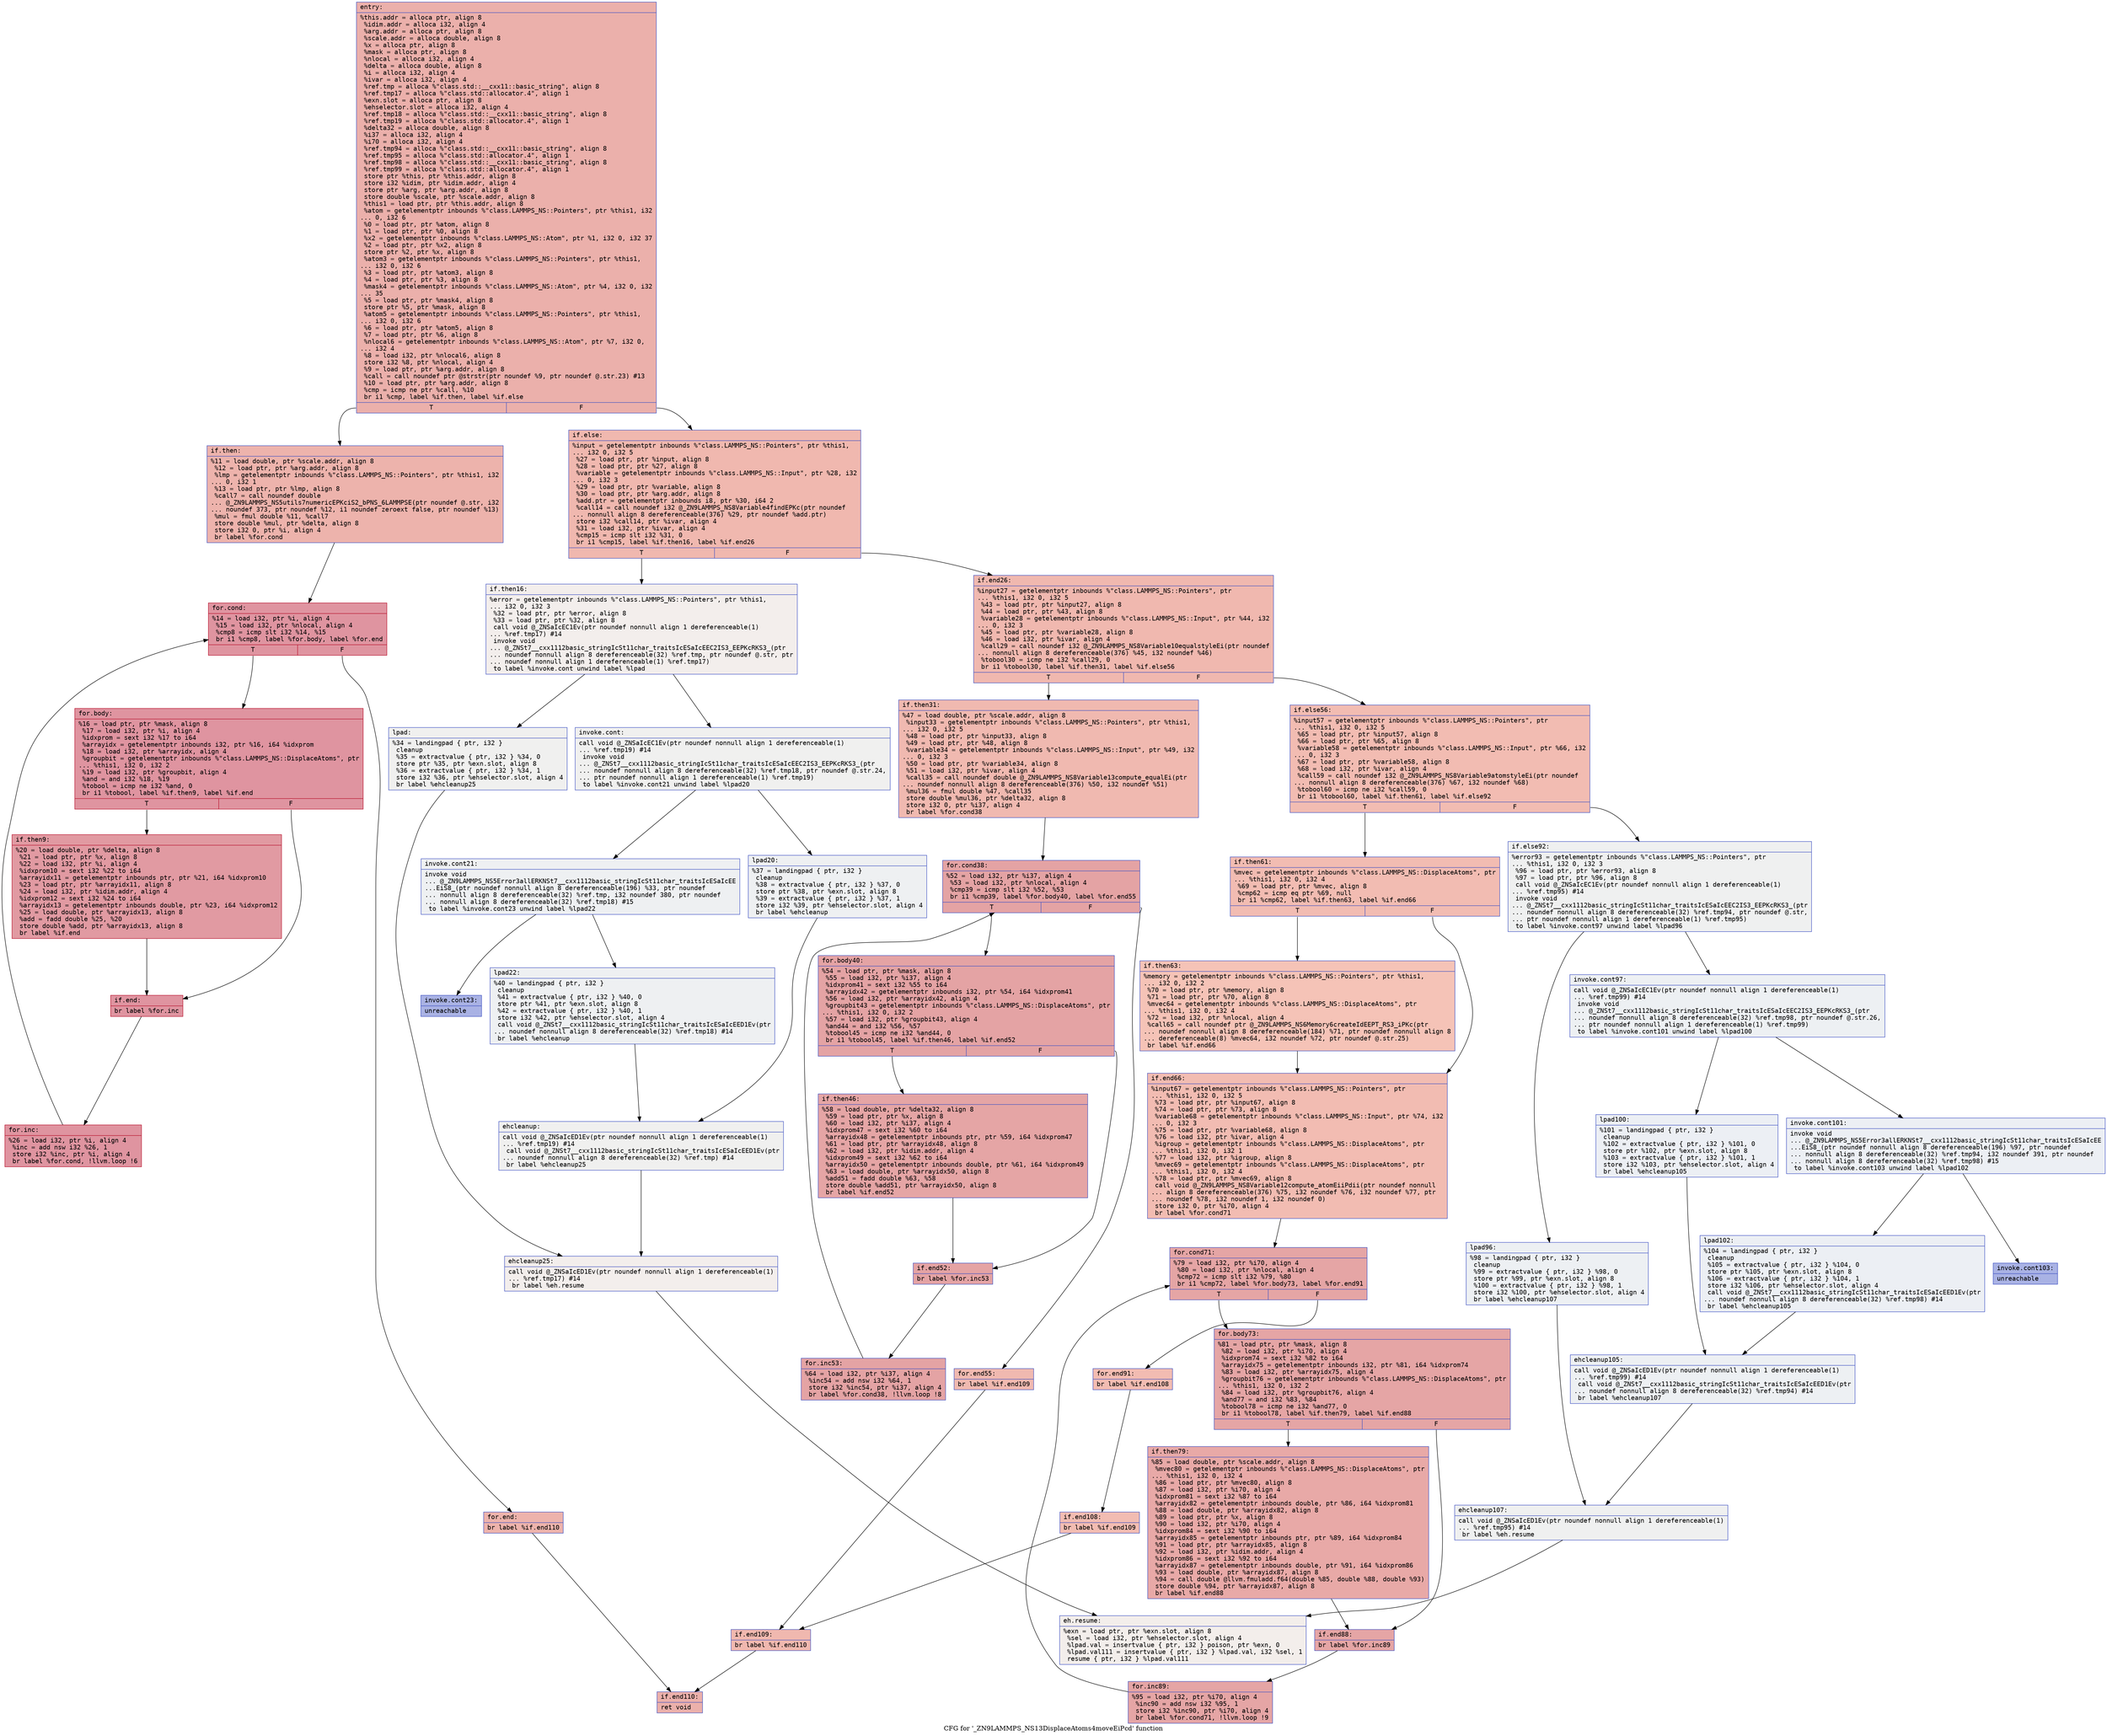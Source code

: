 digraph "CFG for '_ZN9LAMMPS_NS13DisplaceAtoms4moveEiPcd' function" {
	label="CFG for '_ZN9LAMMPS_NS13DisplaceAtoms4moveEiPcd' function";

	Node0x5564a7a9f1e0 [shape=record,color="#3d50c3ff", style=filled, fillcolor="#d24b4070" fontname="Courier",label="{entry:\l|  %this.addr = alloca ptr, align 8\l  %idim.addr = alloca i32, align 4\l  %arg.addr = alloca ptr, align 8\l  %scale.addr = alloca double, align 8\l  %x = alloca ptr, align 8\l  %mask = alloca ptr, align 8\l  %nlocal = alloca i32, align 4\l  %delta = alloca double, align 8\l  %i = alloca i32, align 4\l  %ivar = alloca i32, align 4\l  %ref.tmp = alloca %\"class.std::__cxx11::basic_string\", align 8\l  %ref.tmp17 = alloca %\"class.std::allocator.4\", align 1\l  %exn.slot = alloca ptr, align 8\l  %ehselector.slot = alloca i32, align 4\l  %ref.tmp18 = alloca %\"class.std::__cxx11::basic_string\", align 8\l  %ref.tmp19 = alloca %\"class.std::allocator.4\", align 1\l  %delta32 = alloca double, align 8\l  %i37 = alloca i32, align 4\l  %i70 = alloca i32, align 4\l  %ref.tmp94 = alloca %\"class.std::__cxx11::basic_string\", align 8\l  %ref.tmp95 = alloca %\"class.std::allocator.4\", align 1\l  %ref.tmp98 = alloca %\"class.std::__cxx11::basic_string\", align 8\l  %ref.tmp99 = alloca %\"class.std::allocator.4\", align 1\l  store ptr %this, ptr %this.addr, align 8\l  store i32 %idim, ptr %idim.addr, align 4\l  store ptr %arg, ptr %arg.addr, align 8\l  store double %scale, ptr %scale.addr, align 8\l  %this1 = load ptr, ptr %this.addr, align 8\l  %atom = getelementptr inbounds %\"class.LAMMPS_NS::Pointers\", ptr %this1, i32\l... 0, i32 6\l  %0 = load ptr, ptr %atom, align 8\l  %1 = load ptr, ptr %0, align 8\l  %x2 = getelementptr inbounds %\"class.LAMMPS_NS::Atom\", ptr %1, i32 0, i32 37\l  %2 = load ptr, ptr %x2, align 8\l  store ptr %2, ptr %x, align 8\l  %atom3 = getelementptr inbounds %\"class.LAMMPS_NS::Pointers\", ptr %this1,\l... i32 0, i32 6\l  %3 = load ptr, ptr %atom3, align 8\l  %4 = load ptr, ptr %3, align 8\l  %mask4 = getelementptr inbounds %\"class.LAMMPS_NS::Atom\", ptr %4, i32 0, i32\l... 35\l  %5 = load ptr, ptr %mask4, align 8\l  store ptr %5, ptr %mask, align 8\l  %atom5 = getelementptr inbounds %\"class.LAMMPS_NS::Pointers\", ptr %this1,\l... i32 0, i32 6\l  %6 = load ptr, ptr %atom5, align 8\l  %7 = load ptr, ptr %6, align 8\l  %nlocal6 = getelementptr inbounds %\"class.LAMMPS_NS::Atom\", ptr %7, i32 0,\l... i32 4\l  %8 = load i32, ptr %nlocal6, align 8\l  store i32 %8, ptr %nlocal, align 4\l  %9 = load ptr, ptr %arg.addr, align 8\l  %call = call noundef ptr @strstr(ptr noundef %9, ptr noundef @.str.23) #13\l  %10 = load ptr, ptr %arg.addr, align 8\l  %cmp = icmp ne ptr %call, %10\l  br i1 %cmp, label %if.then, label %if.else\l|{<s0>T|<s1>F}}"];
	Node0x5564a7a9f1e0:s0 -> Node0x5564a7aa3da0[tooltip="entry -> if.then\nProbability 62.50%" ];
	Node0x5564a7a9f1e0:s1 -> Node0x5564a7aa3e10[tooltip="entry -> if.else\nProbability 37.50%" ];
	Node0x5564a7aa3da0 [shape=record,color="#3d50c3ff", style=filled, fillcolor="#d6524470" fontname="Courier",label="{if.then:\l|  %11 = load double, ptr %scale.addr, align 8\l  %12 = load ptr, ptr %arg.addr, align 8\l  %lmp = getelementptr inbounds %\"class.LAMMPS_NS::Pointers\", ptr %this1, i32\l... 0, i32 1\l  %13 = load ptr, ptr %lmp, align 8\l  %call7 = call noundef double\l... @_ZN9LAMMPS_NS5utils7numericEPKciS2_bPNS_6LAMMPSE(ptr noundef @.str, i32\l... noundef 373, ptr noundef %12, i1 noundef zeroext false, ptr noundef %13)\l  %mul = fmul double %11, %call7\l  store double %mul, ptr %delta, align 8\l  store i32 0, ptr %i, align 4\l  br label %for.cond\l}"];
	Node0x5564a7aa3da0 -> Node0x5564a7aa45f0[tooltip="if.then -> for.cond\nProbability 100.00%" ];
	Node0x5564a7aa45f0 [shape=record,color="#b70d28ff", style=filled, fillcolor="#b70d2870" fontname="Courier",label="{for.cond:\l|  %14 = load i32, ptr %i, align 4\l  %15 = load i32, ptr %nlocal, align 4\l  %cmp8 = icmp slt i32 %14, %15\l  br i1 %cmp8, label %for.body, label %for.end\l|{<s0>T|<s1>F}}"];
	Node0x5564a7aa45f0:s0 -> Node0x5564a7aa4860[tooltip="for.cond -> for.body\nProbability 96.88%" ];
	Node0x5564a7aa45f0:s1 -> Node0x5564a7aa48e0[tooltip="for.cond -> for.end\nProbability 3.12%" ];
	Node0x5564a7aa4860 [shape=record,color="#b70d28ff", style=filled, fillcolor="#b70d2870" fontname="Courier",label="{for.body:\l|  %16 = load ptr, ptr %mask, align 8\l  %17 = load i32, ptr %i, align 4\l  %idxprom = sext i32 %17 to i64\l  %arrayidx = getelementptr inbounds i32, ptr %16, i64 %idxprom\l  %18 = load i32, ptr %arrayidx, align 4\l  %groupbit = getelementptr inbounds %\"class.LAMMPS_NS::DisplaceAtoms\", ptr\l... %this1, i32 0, i32 2\l  %19 = load i32, ptr %groupbit, align 4\l  %and = and i32 %18, %19\l  %tobool = icmp ne i32 %and, 0\l  br i1 %tobool, label %if.then9, label %if.end\l|{<s0>T|<s1>F}}"];
	Node0x5564a7aa4860:s0 -> Node0x5564a7aa29a0[tooltip="for.body -> if.then9\nProbability 62.50%" ];
	Node0x5564a7aa4860:s1 -> Node0x5564a7aa2a20[tooltip="for.body -> if.end\nProbability 37.50%" ];
	Node0x5564a7aa29a0 [shape=record,color="#b70d28ff", style=filled, fillcolor="#bb1b2c70" fontname="Courier",label="{if.then9:\l|  %20 = load double, ptr %delta, align 8\l  %21 = load ptr, ptr %x, align 8\l  %22 = load i32, ptr %i, align 4\l  %idxprom10 = sext i32 %22 to i64\l  %arrayidx11 = getelementptr inbounds ptr, ptr %21, i64 %idxprom10\l  %23 = load ptr, ptr %arrayidx11, align 8\l  %24 = load i32, ptr %idim.addr, align 4\l  %idxprom12 = sext i32 %24 to i64\l  %arrayidx13 = getelementptr inbounds double, ptr %23, i64 %idxprom12\l  %25 = load double, ptr %arrayidx13, align 8\l  %add = fadd double %25, %20\l  store double %add, ptr %arrayidx13, align 8\l  br label %if.end\l}"];
	Node0x5564a7aa29a0 -> Node0x5564a7aa2a20[tooltip="if.then9 -> if.end\nProbability 100.00%" ];
	Node0x5564a7aa2a20 [shape=record,color="#b70d28ff", style=filled, fillcolor="#b70d2870" fontname="Courier",label="{if.end:\l|  br label %for.inc\l}"];
	Node0x5564a7aa2a20 -> Node0x5564a7aa5bf0[tooltip="if.end -> for.inc\nProbability 100.00%" ];
	Node0x5564a7aa5bf0 [shape=record,color="#b70d28ff", style=filled, fillcolor="#b70d2870" fontname="Courier",label="{for.inc:\l|  %26 = load i32, ptr %i, align 4\l  %inc = add nsw i32 %26, 1\l  store i32 %inc, ptr %i, align 4\l  br label %for.cond, !llvm.loop !6\l}"];
	Node0x5564a7aa5bf0 -> Node0x5564a7aa45f0[tooltip="for.inc -> for.cond\nProbability 100.00%" ];
	Node0x5564a7aa48e0 [shape=record,color="#3d50c3ff", style=filled, fillcolor="#d6524470" fontname="Courier",label="{for.end:\l|  br label %if.end110\l}"];
	Node0x5564a7aa48e0 -> Node0x5564a7aa5fe0[tooltip="for.end -> if.end110\nProbability 100.00%" ];
	Node0x5564a7aa3e10 [shape=record,color="#3d50c3ff", style=filled, fillcolor="#dc5d4a70" fontname="Courier",label="{if.else:\l|  %input = getelementptr inbounds %\"class.LAMMPS_NS::Pointers\", ptr %this1,\l... i32 0, i32 5\l  %27 = load ptr, ptr %input, align 8\l  %28 = load ptr, ptr %27, align 8\l  %variable = getelementptr inbounds %\"class.LAMMPS_NS::Input\", ptr %28, i32\l... 0, i32 3\l  %29 = load ptr, ptr %variable, align 8\l  %30 = load ptr, ptr %arg.addr, align 8\l  %add.ptr = getelementptr inbounds i8, ptr %30, i64 2\l  %call14 = call noundef i32 @_ZN9LAMMPS_NS8Variable4findEPKc(ptr noundef\l... nonnull align 8 dereferenceable(376) %29, ptr noundef %add.ptr)\l  store i32 %call14, ptr %ivar, align 4\l  %31 = load i32, ptr %ivar, align 4\l  %cmp15 = icmp slt i32 %31, 0\l  br i1 %cmp15, label %if.then16, label %if.end26\l|{<s0>T|<s1>F}}"];
	Node0x5564a7aa3e10:s0 -> Node0x5564a7aa6940[tooltip="if.else -> if.then16\nProbability 0.00%" ];
	Node0x5564a7aa3e10:s1 -> Node0x5564a7aa6990[tooltip="if.else -> if.end26\nProbability 100.00%" ];
	Node0x5564a7aa6940 [shape=record,color="#3d50c3ff", style=filled, fillcolor="#e3d9d370" fontname="Courier",label="{if.then16:\l|  %error = getelementptr inbounds %\"class.LAMMPS_NS::Pointers\", ptr %this1,\l... i32 0, i32 3\l  %32 = load ptr, ptr %error, align 8\l  %33 = load ptr, ptr %32, align 8\l  call void @_ZNSaIcEC1Ev(ptr noundef nonnull align 1 dereferenceable(1)\l... %ref.tmp17) #14\l  invoke void\l... @_ZNSt7__cxx1112basic_stringIcSt11char_traitsIcESaIcEEC2IS3_EEPKcRKS3_(ptr\l... noundef nonnull align 8 dereferenceable(32) %ref.tmp, ptr noundef @.str, ptr\l... noundef nonnull align 1 dereferenceable(1) %ref.tmp17)\l          to label %invoke.cont unwind label %lpad\l}"];
	Node0x5564a7aa6940 -> Node0x5564a7aa6e20[tooltip="if.then16 -> invoke.cont\nProbability 50.00%" ];
	Node0x5564a7aa6940 -> Node0x5564a7aa6ea0[tooltip="if.then16 -> lpad\nProbability 50.00%" ];
	Node0x5564a7aa6e20 [shape=record,color="#3d50c3ff", style=filled, fillcolor="#dedcdb70" fontname="Courier",label="{invoke.cont:\l|  call void @_ZNSaIcEC1Ev(ptr noundef nonnull align 1 dereferenceable(1)\l... %ref.tmp19) #14\l  invoke void\l... @_ZNSt7__cxx1112basic_stringIcSt11char_traitsIcESaIcEEC2IS3_EEPKcRKS3_(ptr\l... noundef nonnull align 8 dereferenceable(32) %ref.tmp18, ptr noundef @.str.24,\l... ptr noundef nonnull align 1 dereferenceable(1) %ref.tmp19)\l          to label %invoke.cont21 unwind label %lpad20\l}"];
	Node0x5564a7aa6e20 -> Node0x5564a7aa71c0[tooltip="invoke.cont -> invoke.cont21\nProbability 50.00%" ];
	Node0x5564a7aa6e20 -> Node0x5564a7aa7210[tooltip="invoke.cont -> lpad20\nProbability 50.00%" ];
	Node0x5564a7aa71c0 [shape=record,color="#3d50c3ff", style=filled, fillcolor="#d9dce170" fontname="Courier",label="{invoke.cont21:\l|  invoke void\l... @_ZN9LAMMPS_NS5Error3allERKNSt7__cxx1112basic_stringIcSt11char_traitsIcESaIcEE\l...EiS8_(ptr noundef nonnull align 8 dereferenceable(196) %33, ptr noundef\l... nonnull align 8 dereferenceable(32) %ref.tmp, i32 noundef 380, ptr noundef\l... nonnull align 8 dereferenceable(32) %ref.tmp18) #15\l          to label %invoke.cont23 unwind label %lpad22\l}"];
	Node0x5564a7aa71c0 -> Node0x5564a7aa7170[tooltip="invoke.cont21 -> invoke.cont23\nProbability 0.00%" ];
	Node0x5564a7aa71c0 -> Node0x5564a7aa7530[tooltip="invoke.cont21 -> lpad22\nProbability 100.00%" ];
	Node0x5564a7aa7170 [shape=record,color="#3d50c3ff", style=filled, fillcolor="#3d50c370" fontname="Courier",label="{invoke.cont23:\l|  unreachable\l}"];
	Node0x5564a7aa6ea0 [shape=record,color="#3d50c3ff", style=filled, fillcolor="#dedcdb70" fontname="Courier",label="{lpad:\l|  %34 = landingpad \{ ptr, i32 \}\l          cleanup\l  %35 = extractvalue \{ ptr, i32 \} %34, 0\l  store ptr %35, ptr %exn.slot, align 8\l  %36 = extractvalue \{ ptr, i32 \} %34, 1\l  store i32 %36, ptr %ehselector.slot, align 4\l  br label %ehcleanup25\l}"];
	Node0x5564a7aa6ea0 -> Node0x5564a7aa7af0[tooltip="lpad -> ehcleanup25\nProbability 100.00%" ];
	Node0x5564a7aa7210 [shape=record,color="#3d50c3ff", style=filled, fillcolor="#d9dce170" fontname="Courier",label="{lpad20:\l|  %37 = landingpad \{ ptr, i32 \}\l          cleanup\l  %38 = extractvalue \{ ptr, i32 \} %37, 0\l  store ptr %38, ptr %exn.slot, align 8\l  %39 = extractvalue \{ ptr, i32 \} %37, 1\l  store i32 %39, ptr %ehselector.slot, align 4\l  br label %ehcleanup\l}"];
	Node0x5564a7aa7210 -> Node0x5564a7aa7e40[tooltip="lpad20 -> ehcleanup\nProbability 100.00%" ];
	Node0x5564a7aa7530 [shape=record,color="#3d50c3ff", style=filled, fillcolor="#d9dce170" fontname="Courier",label="{lpad22:\l|  %40 = landingpad \{ ptr, i32 \}\l          cleanup\l  %41 = extractvalue \{ ptr, i32 \} %40, 0\l  store ptr %41, ptr %exn.slot, align 8\l  %42 = extractvalue \{ ptr, i32 \} %40, 1\l  store i32 %42, ptr %ehselector.slot, align 4\l  call void @_ZNSt7__cxx1112basic_stringIcSt11char_traitsIcESaIcEED1Ev(ptr\l... noundef nonnull align 8 dereferenceable(32) %ref.tmp18) #14\l  br label %ehcleanup\l}"];
	Node0x5564a7aa7530 -> Node0x5564a7aa7e40[tooltip="lpad22 -> ehcleanup\nProbability 100.00%" ];
	Node0x5564a7aa7e40 [shape=record,color="#3d50c3ff", style=filled, fillcolor="#dedcdb70" fontname="Courier",label="{ehcleanup:\l|  call void @_ZNSaIcED1Ev(ptr noundef nonnull align 1 dereferenceable(1)\l... %ref.tmp19) #14\l  call void @_ZNSt7__cxx1112basic_stringIcSt11char_traitsIcESaIcEED1Ev(ptr\l... noundef nonnull align 8 dereferenceable(32) %ref.tmp) #14\l  br label %ehcleanup25\l}"];
	Node0x5564a7aa7e40 -> Node0x5564a7aa7af0[tooltip="ehcleanup -> ehcleanup25\nProbability 100.00%" ];
	Node0x5564a7aa7af0 [shape=record,color="#3d50c3ff", style=filled, fillcolor="#e3d9d370" fontname="Courier",label="{ehcleanup25:\l|  call void @_ZNSaIcED1Ev(ptr noundef nonnull align 1 dereferenceable(1)\l... %ref.tmp17) #14\l  br label %eh.resume\l}"];
	Node0x5564a7aa7af0 -> Node0x5564a7aa86f0[tooltip="ehcleanup25 -> eh.resume\nProbability 100.00%" ];
	Node0x5564a7aa6990 [shape=record,color="#3d50c3ff", style=filled, fillcolor="#dc5d4a70" fontname="Courier",label="{if.end26:\l|  %input27 = getelementptr inbounds %\"class.LAMMPS_NS::Pointers\", ptr\l... %this1, i32 0, i32 5\l  %43 = load ptr, ptr %input27, align 8\l  %44 = load ptr, ptr %43, align 8\l  %variable28 = getelementptr inbounds %\"class.LAMMPS_NS::Input\", ptr %44, i32\l... 0, i32 3\l  %45 = load ptr, ptr %variable28, align 8\l  %46 = load i32, ptr %ivar, align 4\l  %call29 = call noundef i32 @_ZN9LAMMPS_NS8Variable10equalstyleEi(ptr noundef\l... nonnull align 8 dereferenceable(376) %45, i32 noundef %46)\l  %tobool30 = icmp ne i32 %call29, 0\l  br i1 %tobool30, label %if.then31, label %if.else56\l|{<s0>T|<s1>F}}"];
	Node0x5564a7aa6990:s0 -> Node0x5564a7aa8e20[tooltip="if.end26 -> if.then31\nProbability 62.50%" ];
	Node0x5564a7aa6990:s1 -> Node0x5564a7aa8ea0[tooltip="if.end26 -> if.else56\nProbability 37.50%" ];
	Node0x5564a7aa8e20 [shape=record,color="#3d50c3ff", style=filled, fillcolor="#de614d70" fontname="Courier",label="{if.then31:\l|  %47 = load double, ptr %scale.addr, align 8\l  %input33 = getelementptr inbounds %\"class.LAMMPS_NS::Pointers\", ptr %this1,\l... i32 0, i32 5\l  %48 = load ptr, ptr %input33, align 8\l  %49 = load ptr, ptr %48, align 8\l  %variable34 = getelementptr inbounds %\"class.LAMMPS_NS::Input\", ptr %49, i32\l... 0, i32 3\l  %50 = load ptr, ptr %variable34, align 8\l  %51 = load i32, ptr %ivar, align 4\l  %call35 = call noundef double @_ZN9LAMMPS_NS8Variable13compute_equalEi(ptr\l... noundef nonnull align 8 dereferenceable(376) %50, i32 noundef %51)\l  %mul36 = fmul double %47, %call35\l  store double %mul36, ptr %delta32, align 8\l  store i32 0, ptr %i37, align 4\l  br label %for.cond38\l}"];
	Node0x5564a7aa8e20 -> Node0x5564a7aaa010[tooltip="if.then31 -> for.cond38\nProbability 100.00%" ];
	Node0x5564a7aaa010 [shape=record,color="#3d50c3ff", style=filled, fillcolor="#c32e3170" fontname="Courier",label="{for.cond38:\l|  %52 = load i32, ptr %i37, align 4\l  %53 = load i32, ptr %nlocal, align 4\l  %cmp39 = icmp slt i32 %52, %53\l  br i1 %cmp39, label %for.body40, label %for.end55\l|{<s0>T|<s1>F}}"];
	Node0x5564a7aaa010:s0 -> Node0x5564a7aaa2e0[tooltip="for.cond38 -> for.body40\nProbability 96.88%" ];
	Node0x5564a7aaa010:s1 -> Node0x5564a7aaa360[tooltip="for.cond38 -> for.end55\nProbability 3.12%" ];
	Node0x5564a7aaa2e0 [shape=record,color="#3d50c3ff", style=filled, fillcolor="#c32e3170" fontname="Courier",label="{for.body40:\l|  %54 = load ptr, ptr %mask, align 8\l  %55 = load i32, ptr %i37, align 4\l  %idxprom41 = sext i32 %55 to i64\l  %arrayidx42 = getelementptr inbounds i32, ptr %54, i64 %idxprom41\l  %56 = load i32, ptr %arrayidx42, align 4\l  %groupbit43 = getelementptr inbounds %\"class.LAMMPS_NS::DisplaceAtoms\", ptr\l... %this1, i32 0, i32 2\l  %57 = load i32, ptr %groupbit43, align 4\l  %and44 = and i32 %56, %57\l  %tobool45 = icmp ne i32 %and44, 0\l  br i1 %tobool45, label %if.then46, label %if.end52\l|{<s0>T|<s1>F}}"];
	Node0x5564a7aaa2e0:s0 -> Node0x5564a7aa4dd0[tooltip="for.body40 -> if.then46\nProbability 62.50%" ];
	Node0x5564a7aaa2e0:s1 -> Node0x5564a7aa4e50[tooltip="for.body40 -> if.end52\nProbability 37.50%" ];
	Node0x5564a7aa4dd0 [shape=record,color="#3d50c3ff", style=filled, fillcolor="#c5333470" fontname="Courier",label="{if.then46:\l|  %58 = load double, ptr %delta32, align 8\l  %59 = load ptr, ptr %x, align 8\l  %60 = load i32, ptr %i37, align 4\l  %idxprom47 = sext i32 %60 to i64\l  %arrayidx48 = getelementptr inbounds ptr, ptr %59, i64 %idxprom47\l  %61 = load ptr, ptr %arrayidx48, align 8\l  %62 = load i32, ptr %idim.addr, align 4\l  %idxprom49 = sext i32 %62 to i64\l  %arrayidx50 = getelementptr inbounds double, ptr %61, i64 %idxprom49\l  %63 = load double, ptr %arrayidx50, align 8\l  %add51 = fadd double %63, %58\l  store double %add51, ptr %arrayidx50, align 8\l  br label %if.end52\l}"];
	Node0x5564a7aa4dd0 -> Node0x5564a7aa4e50[tooltip="if.then46 -> if.end52\nProbability 100.00%" ];
	Node0x5564a7aa4e50 [shape=record,color="#3d50c3ff", style=filled, fillcolor="#c32e3170" fontname="Courier",label="{if.end52:\l|  br label %for.inc53\l}"];
	Node0x5564a7aa4e50 -> Node0x5564a7aaba70[tooltip="if.end52 -> for.inc53\nProbability 100.00%" ];
	Node0x5564a7aaba70 [shape=record,color="#3d50c3ff", style=filled, fillcolor="#c32e3170" fontname="Courier",label="{for.inc53:\l|  %64 = load i32, ptr %i37, align 4\l  %inc54 = add nsw i32 %64, 1\l  store i32 %inc54, ptr %i37, align 4\l  br label %for.cond38, !llvm.loop !8\l}"];
	Node0x5564a7aaba70 -> Node0x5564a7aaa010[tooltip="for.inc53 -> for.cond38\nProbability 100.00%" ];
	Node0x5564a7aaa360 [shape=record,color="#3d50c3ff", style=filled, fillcolor="#de614d70" fontname="Courier",label="{for.end55:\l|  br label %if.end109\l}"];
	Node0x5564a7aaa360 -> Node0x5564a7aabef0[tooltip="for.end55 -> if.end109\nProbability 100.00%" ];
	Node0x5564a7aa8ea0 [shape=record,color="#3d50c3ff", style=filled, fillcolor="#e1675170" fontname="Courier",label="{if.else56:\l|  %input57 = getelementptr inbounds %\"class.LAMMPS_NS::Pointers\", ptr\l... %this1, i32 0, i32 5\l  %65 = load ptr, ptr %input57, align 8\l  %66 = load ptr, ptr %65, align 8\l  %variable58 = getelementptr inbounds %\"class.LAMMPS_NS::Input\", ptr %66, i32\l... 0, i32 3\l  %67 = load ptr, ptr %variable58, align 8\l  %68 = load i32, ptr %ivar, align 4\l  %call59 = call noundef i32 @_ZN9LAMMPS_NS8Variable9atomstyleEi(ptr noundef\l... nonnull align 8 dereferenceable(376) %67, i32 noundef %68)\l  %tobool60 = icmp ne i32 %call59, 0\l  br i1 %tobool60, label %if.then61, label %if.else92\l|{<s0>T|<s1>F}}"];
	Node0x5564a7aa8ea0:s0 -> Node0x5564a7aac670[tooltip="if.else56 -> if.then61\nProbability 100.00%" ];
	Node0x5564a7aa8ea0:s1 -> Node0x5564a7aac6f0[tooltip="if.else56 -> if.else92\nProbability 0.00%" ];
	Node0x5564a7aac670 [shape=record,color="#3d50c3ff", style=filled, fillcolor="#e1675170" fontname="Courier",label="{if.then61:\l|  %mvec = getelementptr inbounds %\"class.LAMMPS_NS::DisplaceAtoms\", ptr\l... %this1, i32 0, i32 4\l  %69 = load ptr, ptr %mvec, align 8\l  %cmp62 = icmp eq ptr %69, null\l  br i1 %cmp62, label %if.then63, label %if.end66\l|{<s0>T|<s1>F}}"];
	Node0x5564a7aac670:s0 -> Node0x5564a7aaca10[tooltip="if.then61 -> if.then63\nProbability 37.50%" ];
	Node0x5564a7aac670:s1 -> Node0x5564a7aaca90[tooltip="if.then61 -> if.end66\nProbability 62.50%" ];
	Node0x5564a7aaca10 [shape=record,color="#3d50c3ff", style=filled, fillcolor="#e8765c70" fontname="Courier",label="{if.then63:\l|  %memory = getelementptr inbounds %\"class.LAMMPS_NS::Pointers\", ptr %this1,\l... i32 0, i32 2\l  %70 = load ptr, ptr %memory, align 8\l  %71 = load ptr, ptr %70, align 8\l  %mvec64 = getelementptr inbounds %\"class.LAMMPS_NS::DisplaceAtoms\", ptr\l... %this1, i32 0, i32 4\l  %72 = load i32, ptr %nlocal, align 4\l  %call65 = call noundef ptr @_ZN9LAMMPS_NS6Memory6createIdEEPT_RS3_iPKc(ptr\l... noundef nonnull align 8 dereferenceable(184) %71, ptr noundef nonnull align 8\l... dereferenceable(8) %mvec64, i32 noundef %72, ptr noundef @.str.25)\l  br label %if.end66\l}"];
	Node0x5564a7aaca10 -> Node0x5564a7aaca90[tooltip="if.then63 -> if.end66\nProbability 100.00%" ];
	Node0x5564a7aaca90 [shape=record,color="#3d50c3ff", style=filled, fillcolor="#e1675170" fontname="Courier",label="{if.end66:\l|  %input67 = getelementptr inbounds %\"class.LAMMPS_NS::Pointers\", ptr\l... %this1, i32 0, i32 5\l  %73 = load ptr, ptr %input67, align 8\l  %74 = load ptr, ptr %73, align 8\l  %variable68 = getelementptr inbounds %\"class.LAMMPS_NS::Input\", ptr %74, i32\l... 0, i32 3\l  %75 = load ptr, ptr %variable68, align 8\l  %76 = load i32, ptr %ivar, align 4\l  %igroup = getelementptr inbounds %\"class.LAMMPS_NS::DisplaceAtoms\", ptr\l... %this1, i32 0, i32 1\l  %77 = load i32, ptr %igroup, align 8\l  %mvec69 = getelementptr inbounds %\"class.LAMMPS_NS::DisplaceAtoms\", ptr\l... %this1, i32 0, i32 4\l  %78 = load ptr, ptr %mvec69, align 8\l  call void @_ZN9LAMMPS_NS8Variable12compute_atomEiiPdii(ptr noundef nonnull\l... align 8 dereferenceable(376) %75, i32 noundef %76, i32 noundef %77, ptr\l... noundef %78, i32 noundef 1, i32 noundef 0)\l  store i32 0, ptr %i70, align 4\l  br label %for.cond71\l}"];
	Node0x5564a7aaca90 -> Node0x5564a7aaec90[tooltip="if.end66 -> for.cond71\nProbability 100.00%" ];
	Node0x5564a7aaec90 [shape=record,color="#3d50c3ff", style=filled, fillcolor="#c5333470" fontname="Courier",label="{for.cond71:\l|  %79 = load i32, ptr %i70, align 4\l  %80 = load i32, ptr %nlocal, align 4\l  %cmp72 = icmp slt i32 %79, %80\l  br i1 %cmp72, label %for.body73, label %for.end91\l|{<s0>T|<s1>F}}"];
	Node0x5564a7aaec90:s0 -> Node0x5564a7aaef40[tooltip="for.cond71 -> for.body73\nProbability 96.88%" ];
	Node0x5564a7aaec90:s1 -> Node0x5564a7aaefc0[tooltip="for.cond71 -> for.end91\nProbability 3.12%" ];
	Node0x5564a7aaef40 [shape=record,color="#3d50c3ff", style=filled, fillcolor="#c5333470" fontname="Courier",label="{for.body73:\l|  %81 = load ptr, ptr %mask, align 8\l  %82 = load i32, ptr %i70, align 4\l  %idxprom74 = sext i32 %82 to i64\l  %arrayidx75 = getelementptr inbounds i32, ptr %81, i64 %idxprom74\l  %83 = load i32, ptr %arrayidx75, align 4\l  %groupbit76 = getelementptr inbounds %\"class.LAMMPS_NS::DisplaceAtoms\", ptr\l... %this1, i32 0, i32 2\l  %84 = load i32, ptr %groupbit76, align 4\l  %and77 = and i32 %83, %84\l  %tobool78 = icmp ne i32 %and77, 0\l  br i1 %tobool78, label %if.then79, label %if.end88\l|{<s0>T|<s1>F}}"];
	Node0x5564a7aaef40:s0 -> Node0x5564a7aaf700[tooltip="for.body73 -> if.then79\nProbability 62.50%" ];
	Node0x5564a7aaef40:s1 -> Node0x5564a7aaf780[tooltip="for.body73 -> if.end88\nProbability 37.50%" ];
	Node0x5564a7aaf700 [shape=record,color="#3d50c3ff", style=filled, fillcolor="#ca3b3770" fontname="Courier",label="{if.then79:\l|  %85 = load double, ptr %scale.addr, align 8\l  %mvec80 = getelementptr inbounds %\"class.LAMMPS_NS::DisplaceAtoms\", ptr\l... %this1, i32 0, i32 4\l  %86 = load ptr, ptr %mvec80, align 8\l  %87 = load i32, ptr %i70, align 4\l  %idxprom81 = sext i32 %87 to i64\l  %arrayidx82 = getelementptr inbounds double, ptr %86, i64 %idxprom81\l  %88 = load double, ptr %arrayidx82, align 8\l  %89 = load ptr, ptr %x, align 8\l  %90 = load i32, ptr %i70, align 4\l  %idxprom84 = sext i32 %90 to i64\l  %arrayidx85 = getelementptr inbounds ptr, ptr %89, i64 %idxprom84\l  %91 = load ptr, ptr %arrayidx85, align 8\l  %92 = load i32, ptr %idim.addr, align 4\l  %idxprom86 = sext i32 %92 to i64\l  %arrayidx87 = getelementptr inbounds double, ptr %91, i64 %idxprom86\l  %93 = load double, ptr %arrayidx87, align 8\l  %94 = call double @llvm.fmuladd.f64(double %85, double %88, double %93)\l  store double %94, ptr %arrayidx87, align 8\l  br label %if.end88\l}"];
	Node0x5564a7aaf700 -> Node0x5564a7aaf780[tooltip="if.then79 -> if.end88\nProbability 100.00%" ];
	Node0x5564a7aaf780 [shape=record,color="#3d50c3ff", style=filled, fillcolor="#c5333470" fontname="Courier",label="{if.end88:\l|  br label %for.inc89\l}"];
	Node0x5564a7aaf780 -> Node0x5564a7ab04c0[tooltip="if.end88 -> for.inc89\nProbability 100.00%" ];
	Node0x5564a7ab04c0 [shape=record,color="#3d50c3ff", style=filled, fillcolor="#c5333470" fontname="Courier",label="{for.inc89:\l|  %95 = load i32, ptr %i70, align 4\l  %inc90 = add nsw i32 %95, 1\l  store i32 %inc90, ptr %i70, align 4\l  br label %for.cond71, !llvm.loop !9\l}"];
	Node0x5564a7ab04c0 -> Node0x5564a7aaec90[tooltip="for.inc89 -> for.cond71\nProbability 100.00%" ];
	Node0x5564a7aaefc0 [shape=record,color="#3d50c3ff", style=filled, fillcolor="#e1675170" fontname="Courier",label="{for.end91:\l|  br label %if.end108\l}"];
	Node0x5564a7aaefc0 -> Node0x5564a7aa9300[tooltip="for.end91 -> if.end108\nProbability 100.00%" ];
	Node0x5564a7aac6f0 [shape=record,color="#3d50c3ff", style=filled, fillcolor="#dbdcde70" fontname="Courier",label="{if.else92:\l|  %error93 = getelementptr inbounds %\"class.LAMMPS_NS::Pointers\", ptr\l... %this1, i32 0, i32 3\l  %96 = load ptr, ptr %error93, align 8\l  %97 = load ptr, ptr %96, align 8\l  call void @_ZNSaIcEC1Ev(ptr noundef nonnull align 1 dereferenceable(1)\l... %ref.tmp95) #14\l  invoke void\l... @_ZNSt7__cxx1112basic_stringIcSt11char_traitsIcESaIcEEC2IS3_EEPKcRKS3_(ptr\l... noundef nonnull align 8 dereferenceable(32) %ref.tmp94, ptr noundef @.str,\l... ptr noundef nonnull align 1 dereferenceable(1) %ref.tmp95)\l          to label %invoke.cont97 unwind label %lpad96\l}"];
	Node0x5564a7aac6f0 -> Node0x5564a7aa9700[tooltip="if.else92 -> invoke.cont97\nProbability 50.00%" ];
	Node0x5564a7aac6f0 -> Node0x5564a7aa9780[tooltip="if.else92 -> lpad96\nProbability 50.00%" ];
	Node0x5564a7aa9700 [shape=record,color="#3d50c3ff", style=filled, fillcolor="#d6dce470" fontname="Courier",label="{invoke.cont97:\l|  call void @_ZNSaIcEC1Ev(ptr noundef nonnull align 1 dereferenceable(1)\l... %ref.tmp99) #14\l  invoke void\l... @_ZNSt7__cxx1112basic_stringIcSt11char_traitsIcESaIcEEC2IS3_EEPKcRKS3_(ptr\l... noundef nonnull align 8 dereferenceable(32) %ref.tmp98, ptr noundef @.str.26,\l... ptr noundef nonnull align 1 dereferenceable(1) %ref.tmp99)\l          to label %invoke.cont101 unwind label %lpad100\l}"];
	Node0x5564a7aa9700 -> Node0x5564a7ab1870[tooltip="invoke.cont97 -> invoke.cont101\nProbability 50.00%" ];
	Node0x5564a7aa9700 -> Node0x5564a7ab18c0[tooltip="invoke.cont97 -> lpad100\nProbability 50.00%" ];
	Node0x5564a7ab1870 [shape=record,color="#3d50c3ff", style=filled, fillcolor="#d4dbe670" fontname="Courier",label="{invoke.cont101:\l|  invoke void\l... @_ZN9LAMMPS_NS5Error3allERKNSt7__cxx1112basic_stringIcSt11char_traitsIcESaIcEE\l...EiS8_(ptr noundef nonnull align 8 dereferenceable(196) %97, ptr noundef\l... nonnull align 8 dereferenceable(32) %ref.tmp94, i32 noundef 391, ptr noundef\l... nonnull align 8 dereferenceable(32) %ref.tmp98) #15\l          to label %invoke.cont103 unwind label %lpad102\l}"];
	Node0x5564a7ab1870 -> Node0x5564a7ab1820[tooltip="invoke.cont101 -> invoke.cont103\nProbability 0.00%" ];
	Node0x5564a7ab1870 -> Node0x5564a7ab1b60[tooltip="invoke.cont101 -> lpad102\nProbability 100.00%" ];
	Node0x5564a7ab1820 [shape=record,color="#3d50c3ff", style=filled, fillcolor="#3d50c370" fontname="Courier",label="{invoke.cont103:\l|  unreachable\l}"];
	Node0x5564a7aa9780 [shape=record,color="#3d50c3ff", style=filled, fillcolor="#d6dce470" fontname="Courier",label="{lpad96:\l|  %98 = landingpad \{ ptr, i32 \}\l          cleanup\l  %99 = extractvalue \{ ptr, i32 \} %98, 0\l  store ptr %99, ptr %exn.slot, align 8\l  %100 = extractvalue \{ ptr, i32 \} %98, 1\l  store i32 %100, ptr %ehselector.slot, align 4\l  br label %ehcleanup107\l}"];
	Node0x5564a7aa9780 -> Node0x5564a7ab2120[tooltip="lpad96 -> ehcleanup107\nProbability 100.00%" ];
	Node0x5564a7ab18c0 [shape=record,color="#3d50c3ff", style=filled, fillcolor="#d4dbe670" fontname="Courier",label="{lpad100:\l|  %101 = landingpad \{ ptr, i32 \}\l          cleanup\l  %102 = extractvalue \{ ptr, i32 \} %101, 0\l  store ptr %102, ptr %exn.slot, align 8\l  %103 = extractvalue \{ ptr, i32 \} %101, 1\l  store i32 %103, ptr %ehselector.slot, align 4\l  br label %ehcleanup105\l}"];
	Node0x5564a7ab18c0 -> Node0x5564a7ab2470[tooltip="lpad100 -> ehcleanup105\nProbability 100.00%" ];
	Node0x5564a7ab1b60 [shape=record,color="#3d50c3ff", style=filled, fillcolor="#d4dbe670" fontname="Courier",label="{lpad102:\l|  %104 = landingpad \{ ptr, i32 \}\l          cleanup\l  %105 = extractvalue \{ ptr, i32 \} %104, 0\l  store ptr %105, ptr %exn.slot, align 8\l  %106 = extractvalue \{ ptr, i32 \} %104, 1\l  store i32 %106, ptr %ehselector.slot, align 4\l  call void @_ZNSt7__cxx1112basic_stringIcSt11char_traitsIcESaIcEED1Ev(ptr\l... noundef nonnull align 8 dereferenceable(32) %ref.tmp98) #14\l  br label %ehcleanup105\l}"];
	Node0x5564a7ab1b60 -> Node0x5564a7ab2470[tooltip="lpad102 -> ehcleanup105\nProbability 100.00%" ];
	Node0x5564a7ab2470 [shape=record,color="#3d50c3ff", style=filled, fillcolor="#d6dce470" fontname="Courier",label="{ehcleanup105:\l|  call void @_ZNSaIcED1Ev(ptr noundef nonnull align 1 dereferenceable(1)\l... %ref.tmp99) #14\l  call void @_ZNSt7__cxx1112basic_stringIcSt11char_traitsIcESaIcEED1Ev(ptr\l... noundef nonnull align 8 dereferenceable(32) %ref.tmp94) #14\l  br label %ehcleanup107\l}"];
	Node0x5564a7ab2470 -> Node0x5564a7ab2120[tooltip="ehcleanup105 -> ehcleanup107\nProbability 100.00%" ];
	Node0x5564a7ab2120 [shape=record,color="#3d50c3ff", style=filled, fillcolor="#dbdcde70" fontname="Courier",label="{ehcleanup107:\l|  call void @_ZNSaIcED1Ev(ptr noundef nonnull align 1 dereferenceable(1)\l... %ref.tmp95) #14\l  br label %eh.resume\l}"];
	Node0x5564a7ab2120 -> Node0x5564a7aa86f0[tooltip="ehcleanup107 -> eh.resume\nProbability 100.00%" ];
	Node0x5564a7aa9300 [shape=record,color="#3d50c3ff", style=filled, fillcolor="#e1675170" fontname="Courier",label="{if.end108:\l|  br label %if.end109\l}"];
	Node0x5564a7aa9300 -> Node0x5564a7aabef0[tooltip="if.end108 -> if.end109\nProbability 100.00%" ];
	Node0x5564a7aabef0 [shape=record,color="#3d50c3ff", style=filled, fillcolor="#dc5d4a70" fontname="Courier",label="{if.end109:\l|  br label %if.end110\l}"];
	Node0x5564a7aabef0 -> Node0x5564a7aa5fe0[tooltip="if.end109 -> if.end110\nProbability 100.00%" ];
	Node0x5564a7aa5fe0 [shape=record,color="#3d50c3ff", style=filled, fillcolor="#d24b4070" fontname="Courier",label="{if.end110:\l|  ret void\l}"];
	Node0x5564a7aa86f0 [shape=record,color="#3d50c3ff", style=filled, fillcolor="#e5d8d170" fontname="Courier",label="{eh.resume:\l|  %exn = load ptr, ptr %exn.slot, align 8\l  %sel = load i32, ptr %ehselector.slot, align 4\l  %lpad.val = insertvalue \{ ptr, i32 \} poison, ptr %exn, 0\l  %lpad.val111 = insertvalue \{ ptr, i32 \} %lpad.val, i32 %sel, 1\l  resume \{ ptr, i32 \} %lpad.val111\l}"];
}
